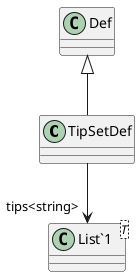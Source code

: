 @startuml
class TipSetDef {
}
class "List`1"<T> {
}
Def <|-- TipSetDef
TipSetDef --> "tips<string>" "List`1"
@enduml

